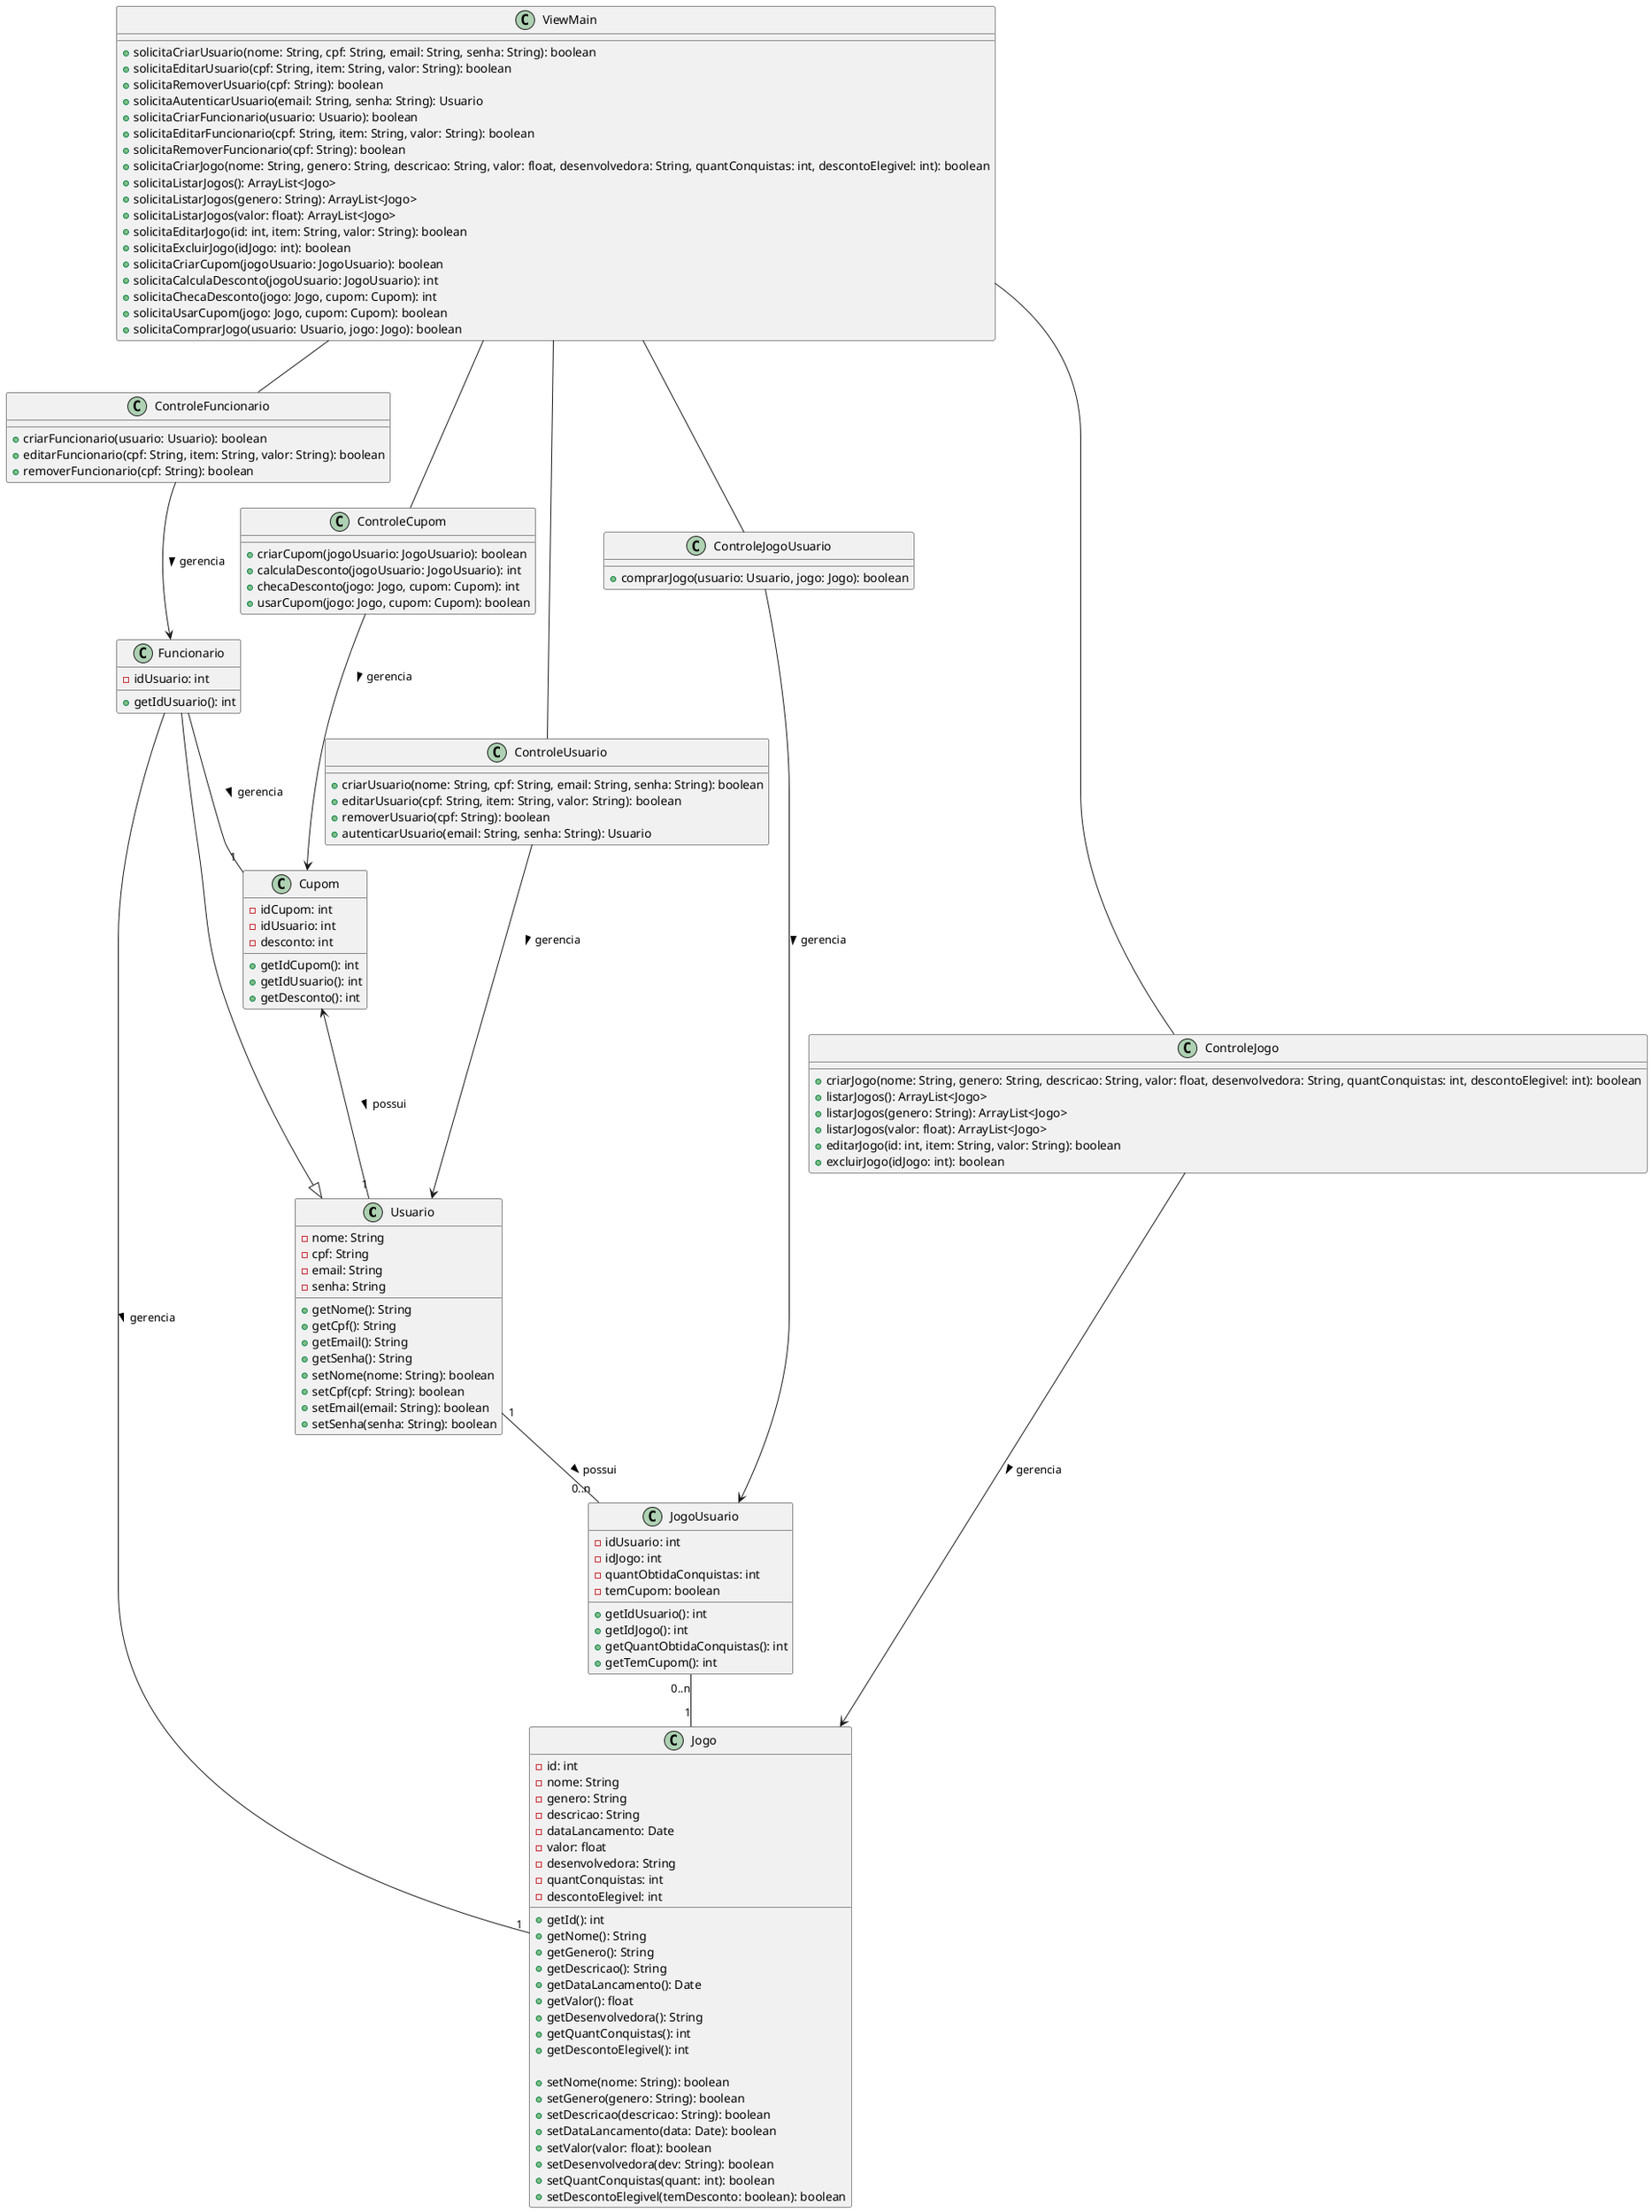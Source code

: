 @startuml "Diagrama de Classes"

class Usuario{
    -nome: String
    -cpf: String
    -email: String
    -senha: String

    +getNome(): String
    +getCpf(): String
    +getEmail(): String
    +getSenha(): String
    +setNome(nome: String): boolean
    +setCpf(cpf: String): boolean
    +setEmail(email: String): boolean
    +setSenha(senha: String): boolean
}

class Funcionario{
    -idUsuario: int

    +getIdUsuario(): int
}

Funcionario --|> Usuario

class Jogo{
    -id: int
    -nome: String
    -genero: String
    -descricao: String
    -dataLancamento: Date
    -valor: float
    -desenvolvedora: String
    -quantConquistas: int
    -descontoElegivel: int

    +getId(): int
    +getNome(): String
    +getGenero(): String
    +getDescricao(): String
    +getDataLancamento(): Date
    +getValor(): float
    +getDesenvolvedora(): String
    +getQuantConquistas(): int
    +getDescontoElegivel(): int

    +setNome(nome: String): boolean
    +setGenero(genero: String): boolean 
    +setDescricao(descricao: String): boolean
    +setDataLancamento(data: Date): boolean
    +setValor(valor: float): boolean
    +setDesenvolvedora(dev: String): boolean
    +setQuantConquistas(quant: int): boolean
    +setDescontoElegivel(temDesconto: boolean): boolean
}

class Cupom{
    -idCupom: int
    -idUsuario: int
    -desconto: int

    +getIdCupom(): int
    +getIdUsuario(): int
    +getDesconto(): int
}

Cupom <-- "1" Usuario: possui >
Funcionario -- "1" Jogo: gerencia >
Funcionario -- "1" Cupom: gerencia >

class JogoUsuario{
    -idUsuario: int
    -idJogo: int
    -quantObtidaConquistas: int
    -temCupom: boolean

    +getIdUsuario(): int
    +getIdJogo(): int
    +getQuantObtidaConquistas(): int
    +getTemCupom(): int 
}

Usuario "1" -- "0..n" JogoUsuario: possui >
JogoUsuario "0..n" -- "1" Jogo

' Controle

class ControleUsuario{
    +criarUsuario(nome: String, cpf: String, email: String, senha: String): boolean
    +editarUsuario(cpf: String, item: String, valor: String): boolean
    +removerUsuario(cpf: String): boolean
    +autenticarUsuario(email: String, senha: String): Usuario
}

ControleUsuario --> Usuario: gerencia >

class ControleFuncionario{
    +criarFuncionario(usuario: Usuario): boolean
    +editarFuncionario(cpf: String, item: String, valor: String): boolean
    +removerFuncionario(cpf: String): boolean
}

ControleFuncionario --> Funcionario: gerencia >

class ControleJogo{
    +criarJogo(nome: String, genero: String, descricao: String, valor: float, desenvolvedora: String, quantConquistas: int, descontoElegivel: int): boolean
    +listarJogos(): ArrayList<Jogo>
    +listarJogos(genero: String): ArrayList<Jogo>
    +listarJogos(valor: float): ArrayList<Jogo>
    +editarJogo(id: int, item: String, valor: String): boolean
    +excluirJogo(idJogo: int): boolean
}

ControleJogo --> Jogo: gerencia > 

class ControleCupom{
    +criarCupom(jogoUsuario: JogoUsuario): boolean
    +calculaDesconto(jogoUsuario: JogoUsuario): int
    +checaDesconto(jogo: Jogo, cupom: Cupom): int
    +usarCupom(jogo: Jogo, cupom: Cupom): boolean
}

ControleCupom --> Cupom: gerencia >

class ControleJogoUsuario{
    +comprarJogo(usuario: Usuario, jogo: Jogo): boolean
}

ControleJogoUsuario --> JogoUsuario: gerencia >

' View

class ViewMain{
    +solicitaCriarUsuario(nome: String, cpf: String, email: String, senha: String): boolean
    +solicitaEditarUsuario(cpf: String, item: String, valor: String): boolean
    +solicitaRemoverUsuario(cpf: String): boolean
    +solicitaAutenticarUsuario(email: String, senha: String): Usuario    
    +solicitaCriarFuncionario(usuario: Usuario): boolean
    +solicitaEditarFuncionario(cpf: String, item: String, valor: String): boolean
    +solicitaRemoverFuncionario(cpf: String): boolean
    +solicitaCriarJogo(nome: String, genero: String, descricao: String, valor: float, desenvolvedora: String, quantConquistas: int, descontoElegivel: int): boolean
    +solicitaListarJogos(): ArrayList<Jogo>
    +solicitaListarJogos(genero: String): ArrayList<Jogo>
    +solicitaListarJogos(valor: float): ArrayList<Jogo>
    +solicitaEditarJogo(id: int, item: String, valor: String): boolean
    +solicitaExcluirJogo(idJogo: int): boolean
    +solicitaCriarCupom(jogoUsuario: JogoUsuario): boolean
    +solicitaCalculaDesconto(jogoUsuario: JogoUsuario): int
    +solicitaChecaDesconto(jogo: Jogo, cupom: Cupom): int
    +solicitaUsarCupom(jogo: Jogo, cupom: Cupom): boolean
    +solicitaComprarJogo(usuario: Usuario, jogo: Jogo): boolean
}

ViewMain -- ControleCupom
ViewMain -- ControleFuncionario
ViewMain -- ControleJogo
ViewMain -- ControleJogoUsuario
ViewMain -- ControleUsuario


@enduml
